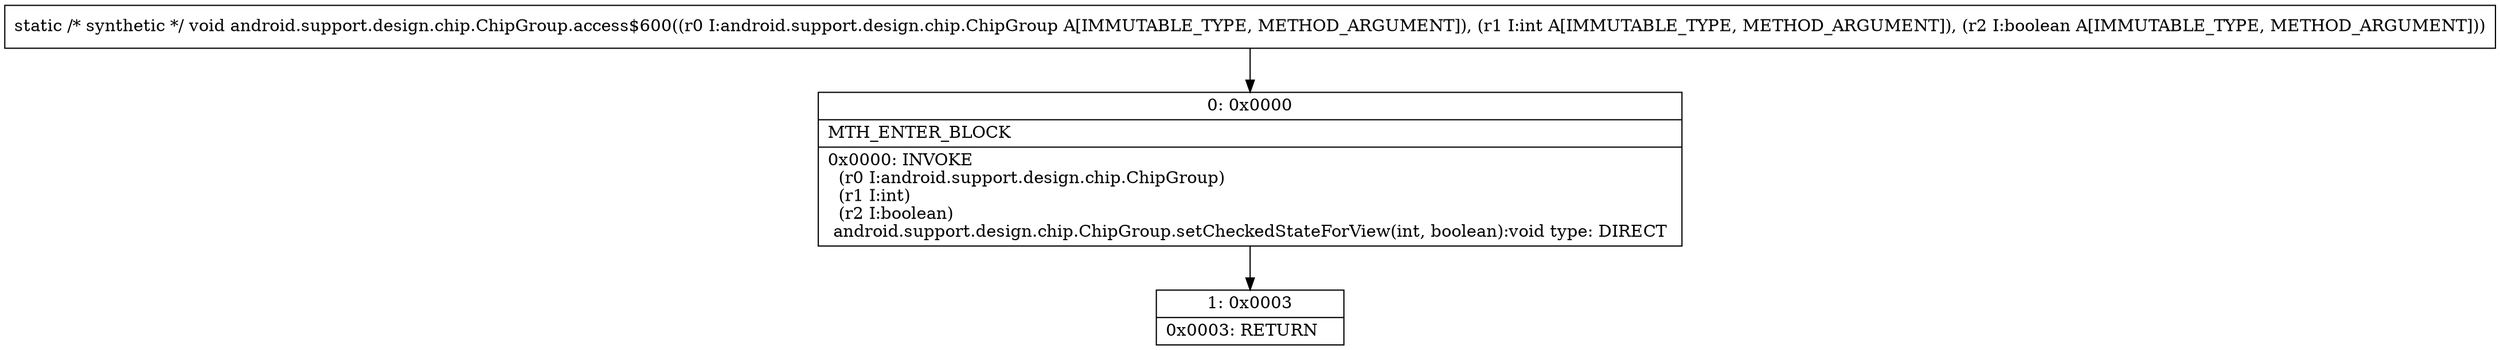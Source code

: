 digraph "CFG forandroid.support.design.chip.ChipGroup.access$600(Landroid\/support\/design\/chip\/ChipGroup;IZ)V" {
Node_0 [shape=record,label="{0\:\ 0x0000|MTH_ENTER_BLOCK\l|0x0000: INVOKE  \l  (r0 I:android.support.design.chip.ChipGroup)\l  (r1 I:int)\l  (r2 I:boolean)\l android.support.design.chip.ChipGroup.setCheckedStateForView(int, boolean):void type: DIRECT \l}"];
Node_1 [shape=record,label="{1\:\ 0x0003|0x0003: RETURN   \l}"];
MethodNode[shape=record,label="{static \/* synthetic *\/ void android.support.design.chip.ChipGroup.access$600((r0 I:android.support.design.chip.ChipGroup A[IMMUTABLE_TYPE, METHOD_ARGUMENT]), (r1 I:int A[IMMUTABLE_TYPE, METHOD_ARGUMENT]), (r2 I:boolean A[IMMUTABLE_TYPE, METHOD_ARGUMENT])) }"];
MethodNode -> Node_0;
Node_0 -> Node_1;
}


